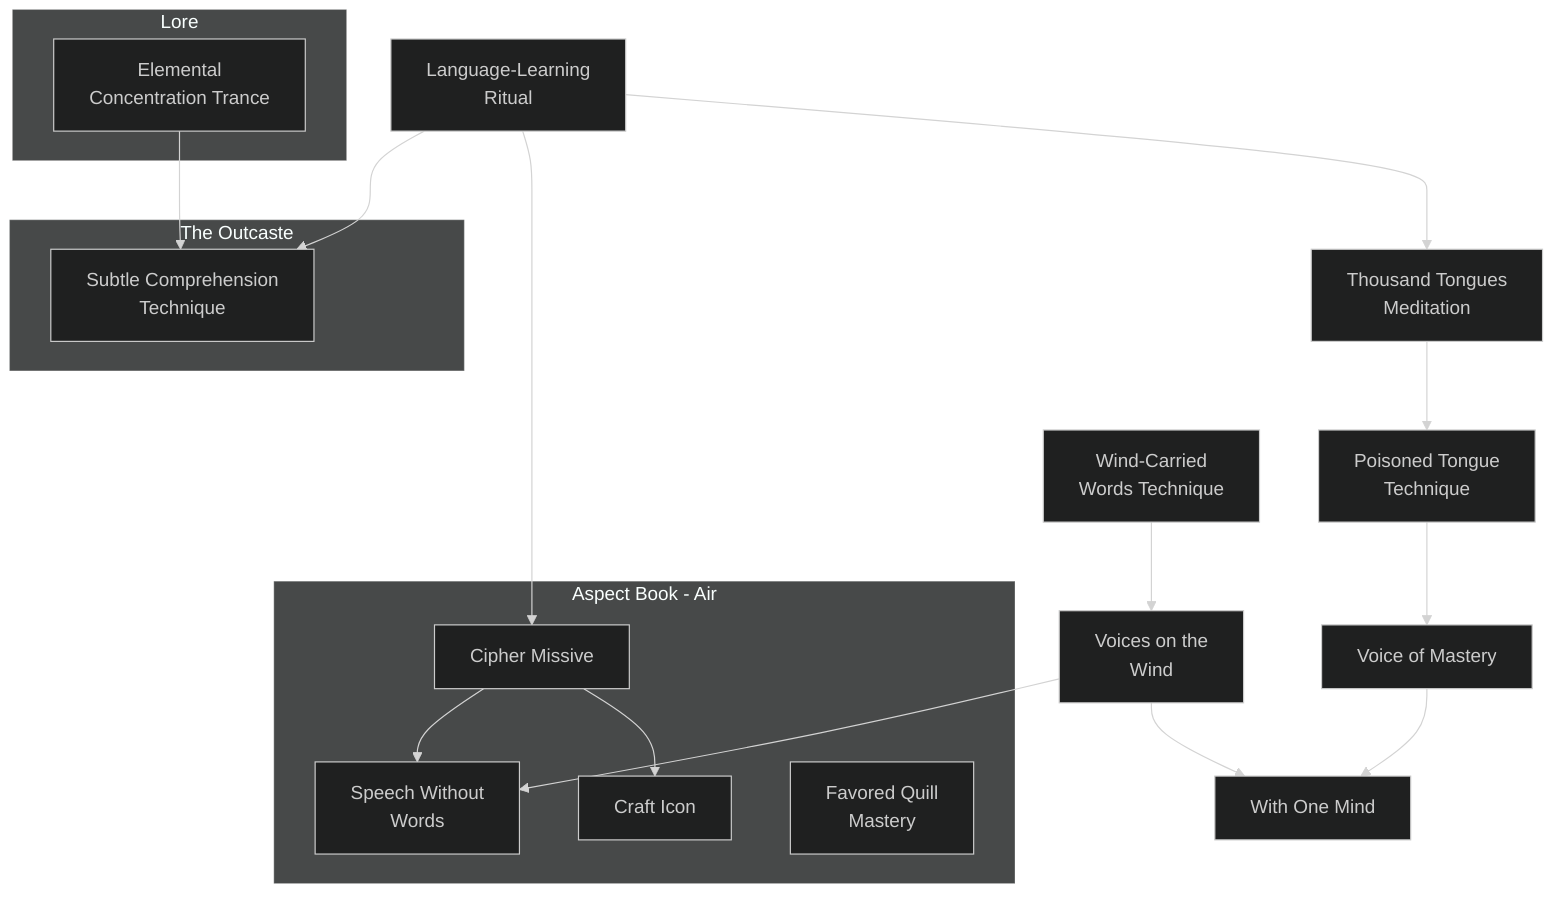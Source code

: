 ---
config:
  theme: dark
---
flowchart TD

    language_learning_ritual[Language-Learning<br>Ritual]
    click language_learning_ritual callback "
        Language-Learning<br>Ritual<br>
        <br>
        Cost: 5 motes, 1 Willpower<br>
        Duration: One week<br>
        Type: Simple<br>
        Minimum Linguistics: 2<br>
        Minimum Essence: 1<br>
        Prerequisite Charms: None<br>
        <br>
        Dragon-Blooded embarking on diplomatic missions
        often invoke this Charm. By spending an hour meditating
        and listening to a native speak the language to be learned,
        the Exalt absorbs the knowledge of the language into her
        mind. The character needs some sort of focus to meditate
        on, usually a cultural object related to or a book written in
        the language to be learned. For the Charm's duration, the
        Dragon-Blooded is completely fluent and naturally conversant
        in the language, without even a trace of an accent.
        The character may also read and write the language. Once
        the duration expires, the knowledge fades immediately.
        "

    thousand_tongues_meditation[Thousand Tongues<br>Meditation]
    language_learning_ritual --> thousand_tongues_meditation
    click thousand_tongues_meditation callback "
        Thousand Tongues<br>Meditation<br>
        <br>
        Cost: 4 motes<br>
        Duration: One scene<br>
        Type: Simple<br>
        Minimum Linguistics: 3<br>
        Minimum Essence: 2<br>
        Prerequisite Charms: Language-Learning Ritual<br>
        <br>
        The far-ranging colonial interests of the Dragon-
        Blooded combine with the Air-aspected Exalt's close
        affinity with communication to make this Charm a
        common one.<br>
        The character speaking in tongues can easily speak
        and understand any spoken language for the duration of
        the Charm. If speaking to beings each speaking a different
        language, the character can understand them all, and they
        can all understand the character — but they will still be
        unable to understand each other. The maximum number
        of beings that an Exalted may speak in tongues to at once
        is equal to the character's permanent Essence.<br>
        This Charm just allows the most basic of communication-
        the equivalent of baby or pidgin speech. Any sort
        of social or communicative actions attempted by the
        character are at -4 to her dice pools. Each point of
        permanent Essence that the Dragon-Blood possesses over the
        minimum requirement reduces this penalty by -1.
        This Charm only works on actual speech. Sign language
        cannot be understood through the use of the
        Thousand Tongues Meditation.
        "

    poisoned_tongue_technique[Poisoned Tongue<br>Technique]
    thousand_tongues_meditation --> poisoned_tongue_technique
    click poisoned_tongue_technique callback "
        Poisoned Tongue Technique<br>
        <br>
        Cost: 2 motes, 1 Willpower<br>
        Duration: Concentration<br>
        Type: Simple<br>
        Minimum Linguistics: 3<br>
        Minimum Essence: 3<br>
        Prerequisite Charms: Thousand Tongues Meditation<br>
        <br>
        This Charm allows an Exalted to &quot;hijack&quot; another's
        conversation. The effect is subtle, but it can be deadly if
        applied correctly. The Exalt must be able to hear the
        conversation to twist it, but need not actually be present.
        Eavesdropping through Charms such as Voices on the
        Wind is perfectly permissible, but the range of this
        Charm cannot be extended past 100 feet x the Exalt's
        permanent Essence.<br>
        To twist a conversation, the character's player must
        roll Manipulation + Linguistics. The number of successes
        indicates the degree to which the Dragon-Blooded can
        twist the conversation. A single success would allow her to
        send someone away from a conversation confused, aroused
        or with a sour taste in his mouth. Three or more successes
        are enough to make a speaker seem heroic, amorous,
        ruthless or offensive. Five successes allow the Dragon-Blood
        to completely hijack the conversation, changing or
        amending anything said by any party.<br>
        The participants in the conversation each get a reflexive
        Wits + Perception roll at a roll to notice the use of
        this Charm. The difficulty of the roll is the Essence of the
        Exalt using this Charm. If this roll fails, the character
        doesn't realize that what he means to say and what he's
        actually saying doesn't match and has no way of knowing
        the conversation was altered. If the roll succeeds, he
        realizes the conversation is being manipulated and can
        indicate this through nonverbal means (normally a chop-
        ping motion at one's own throat). Use of this Charm in a
        criminal fashion is a serious offense in the Realm and can
        bring with it a death sentence.
        "

    voice_of_mastery[Voice of Mastery]
    poisoned_tongue_technique --> voice_of_mastery
    click voice_of_mastery callback "
        Voice of Mastery<br>
        <br>
        Cost: 5+ motes, 1 Willpower<br>
        Duration: One scene<br>
        Type: Simple<br>
        Minimum Linguistics: 4<br>
        Minimum Essence: 3<br>
        Prerequisite Charms: Poisoned Tongue Technique<br>
        <br>
        With more complete mastery of the Air element, the
        Dragon-Blooded can use this Charm to enhance the effect
        of his spoken words. His words seem to resonate with
        listeners, seeming more persuasive, threatening, seductive
        - whatever the Dragon-Blood wishes.<br>
        For the duration of this Charm, the character may add
        his Essence dice to his dice pool for any interaction involving
        speech, whether it is seduction, persuasion or intimidation.
        The Charm normally affects only one listener. Each additional
        mote doubles the number of people affected by the
        Charm. The character must be able to speak the targets
        language, either naturally or through the use of Charms.
        "

    wind_carried_words_technique[Wind-Carried<br>Words Technique]
    click wind_carried_words_technique callback "
        Wind-Carried Words Technique<br>
        <br>
        Cost: 1 mote per sentence, plus distance<br>
        Duration: Instant<br>
        Type: Simple<br>
        Minimum Linguistics: 3<br>
        Minimum Essence: 2<br>
        Prerequisite Charms: None<br>
        The wind carries many things, and sound can be one
        of them. A Terrestrial Exalted can set his words on the
        currents of the wind, sending them through the air to the
        ear of the one he wishes to hear his message.
        For the base Essence cost, a character may send one
        single sentence to the ear of any other person in range. The
        character does not actually have to speak what he wishes
        to say out loud, but he does at least have to vaguely mouth
        the words he wishes to send.<br>
        The difficulty of sending words on the wind increases
        over distance. The further away a character wants to send
        a message, the more difficult the Charm becomes. For a
        single mote of Essence, a character can send a single
        sentence to roughly 100 feet away. This distance is modified
        by the permanent Essence of the character and by the
        expenditure of additional motes of Essence. Multiply the
        100-foot range by the character's permanent Essence score.
        In addition, by doubling the amount of Essence spent on
        the Charm, this modified base range can be increased by a
        factor of 10. An Air-aspected Dynast with an Essence of 4
        could send a single sentence 400 feet for 1 mote, 4,000 feet
        for 2 motes, 40,000 feet for 3 motes and so on.
        The sending character must have a general sense of
        the target's direction, but need not see her. This Charm
        has become essential to the Realm's military operations, as
        it gives the Terrestrial Exalted the ability to communicate
        quickly over long distances on the battlefield. Most Dragon
        Blooded of military inclination know the Charm.
        "

    voices_on_the_wind[Voices on the<br>Wind]
    wind_carried_words_technique --> voices_on_the_wind
    click voices_on_the_wind callback "
        Voices on the Wind<br>
        <br>
        Cost: 3 motes, plus distance<br>
        Duration: One minute<br>
        Type: Simple<br>
        Minimum Linguistics: 4<br>
        Minimum Essence: 3<br>
        Prerequisite Charms: Wind-Carried Words Technique<br>
        <br>
        Speech requires breath, the very air of life. Some
        Dynasts of Air can extend their senses through the air and
        so listen to what people far from them say. The further
        away a character wants to eavesdrop, the more expensive
        the Charm becomes. For the basic cost, an Air-aspected
        Dragon-Blood can clearly hear normal speech from 100
        feet away. The character also gets a general sense of the
        target's direction (assuming he doesn't know already). As
        with the Wind-Carried Words Technique, the cost of
        using this Charm increases over distance. The further
        away a character wants to eavesdrop, the more expensive
        the Charm becomes. For a single mote of Essence, a
        character can listen in on speech roughly 100 feet away.
        This distance is modified by the permanent Essence of the
        character and by the expenditure of additional motes of
        Essence. Multiply the 100-foot range by the character's
        permanent Essence score. In addition, by doubling the
        amount of Essence spent on the Charm, this modified base
        range can be increased by a factor of 10.<br>
        This Charm has some limitations. The character must
        specify a single person he wants to spy upon: He cannot, for
        instance, declare that he will &quot;listen for people plotting
        against me.&quot; At most, he can make a list of suspected
        enemies and eavesdrop on them one by one. The character
        also cannot hear anything spoken in an airtight chamber.
        Many of the powerful Dynasts build such chambers for
        their privy councils, specifically to defeat this Charm.
        Finally, listening to a person from so far away demands
        total concentration — the character cannot perform any
        other action while listening to Voices on the Wind.
        "

    with_one_mind[With One Mind]
    voices_on_the_wind --> with_one_mind
    voice_of_mastery --> with_one_mind
    click with_one_mind callback "
        With One Mind<br>
        <br>
        Cost: 2 motes per dot of increase<br>
        Duration: One scene<br>
        Type: Simple<br>
        Minimum Linguistics: 5<br>
        Minimum Essence: 2<br>
        Prerequisite Charms: Voices on the Wind, Voice of Mastery<br>
        <br>
        A Dynast of Air can enable a group of people to know
        each other's surface thoughts. What one sees, all the others
        see as well. Her tactical decisions are an open book to her
        allies. As a result, a group that fights using With One Mind
        displays uncanny coordination. They trade off opponents
        without a hitch; one fighter parries a blow aimed at
        another; an enemy seen by one cannot hide from any.<br>
        For each mote that the Dragon-Blooded character
        spends, the recipients gain one dot each of Wits, Perception
        and Melee, up to the Dragon-Blooded character's own
        Linguistics rating. In addition, any of the linked characters
        can parry or abort to parry an attack against any other
        character in the group, provided he is close enough to
        plausibly do so. If multiple characters parry a given attack,
        subtract all their successes from the attack roll.<br>
        The initiating character can link as many people
        using With One Mind as she has dots of Essence, but all
        those linked must have the same level of linkage, and the
        Exalt must pay to enhance each of them. The linked
        group must include the character herself, and there is no
        benefit to be gained from using this Charm unless at least
        two people are linked with it. Dynasts typically use this
        Charm to magnify the fighting prowess of their bodyguards
        or minions.<br>
        Characters linked by this Charm must have trained
        together for at least a week. They must spend a turn on
        a shared breathing exercise and war-shout to initiate
        the link. The characters must also stay within 50 feet x
        highest Essence of the participants of one another. If
        any character moves beyond that range, the link breaks,
        and the Charm ends.<br>
        This Charm also has non-combat uses, allowing instantaneous
        nonverbal communication between the linked
        group for the duration.
        "

    subgraph Aspect Book - Air
        cipher_missive[Cipher Missive]
        click cipher_missive callback "
            Cipher Missive<br>
            <br>
            Cost: 3 motes<br>
            Duration: Instant<br>
            Type: Simple<br>
            Minimum Linguistics: 2<br>
            Minimum Essence: 1<br>
            Prerequisite Charms: Language-Learning Ritual<br>
            <br>
            In the matters of governance, commerce and
            military action that are the focus of Dynastic society,
            there is always sensitive material that must be communicated
            and, thus, a need for secure methods to
            encrypt such material. This Charm allows an Exalted
            scribe to augment her knowledge of the structure of
            language and to use that augmented knowledge to
            create a preternaturally complex cipher.
            The scribing character spends the required
            amount of time writing the document, which can be
            no longer that her Essence in pages, and her player
            rolls Intelligence + Linguistics to determine the
            total number of accumulated successes needed to
            decipher the document. Each deciphering roll is an
            Intelligence + Linguistics roll with a difficulty equal
            to the permanent Essence of the character using
            Cipher Missive, and represents a number of days
            spent codebreaking equal to the Essence of the character
            who created the cipher. Remember that
            successes only accumulate against the encoding
            character’s Intelligence + Linguistics roll if the character
            attempting to decrypt the missive exceeds the
            base difficulty of the roll (i.e., the Essence of the
            character who used this Charm).<br>
            The character using this Charm may name a
            number of individuals up to a maximum of twice his
            Essence rating who can freely read the ciphered document,
            or he may name a limited, specific class of
            people who may freely read the document. For example,
            a character could make a ciphered document
            that could only be read freely by magistrates or only by
            officers in the Vermilion Legion.
            "

            craft_icon[Craft Icon]
            click craft_icon callback "
                Craft Icon<br>
                <br>
                Cost: 2 motes<br>
                Duration: Instant<br>
                Type: Simple<br>
                Minimum Linguistics: 3<br>
                Minimum Essence: 3<br>
                Prerequisite Charms: Cipher Missive<br>
                <br>
                In a society as complex and often frenetic as that
                of the Realm, the ability to smoothly convey a com-
                plex block of information or directives to others is not
                only a great boon, it is practically a necessity. This
                Charm allows for the design of sigils and pictograms
                that illustrate a dense collection of data such as direc-
                tions to a location or instructions for the assembly of
                a complex device and does so in a simple iconographic
                style that can be understood by anyone, regardless of
                the languages they speak.<br>
                The player of the Dragon-Blood using this Charm
                rolls Manipulation + Linguistics at a difficulty of 2.
                Successes indicate the level of complexity encoded
                into the pictogram, with each success over the difficulty
                providing the equivalent of one minute's worth
                of careful instruction.<br>
                The icons created by the use of this Charm can be
                drawn, carved or in any media the creator wishes to
                use. The channeling of Essence into the creation of an
                icon is vital to its depiction, and it cannot be reliably
                reproduced without another application of Craft Icon.
                Any mundane reproduction of a pictogram created
                with this Charm will, at best, serve only as well as if
                the Dragon-Blood's player had rolled the minimum
                two successes. Icons created with this Charm are two
                square inches in size per success.
                "

        speech_without_words[Speech Without<br>Words]
        click speech_without_words callback "
            Speech Without Words<br>
            <br>
            Cost: 2 motes + 1 mote per ally included<br>
            Duration: One scene<br>
            Type: Simple<br>
            Minimum Linguistics: 3<br>
            Minimum Essence: 3<br>
            Prerequisite Charms: Voices on the Wind, Cipher Missive<br>
            <br>
            The ability to silently convey complex information
            allows for a much greater degree of coordination
            among allies when they find themselves in circumstances
            where speech would be a detriment, such as
            during close-range martial conflicts or ambushes most
            obviously (but not exclusively).<br>
            The use of this Charm allows a Dragon-Blood and
            one additional ally per mote of Essence spent (to a
            maximum of the Exalt's Wits + Linguistics) to silently
            communicate using hand gestures and signals.<br>
            The gestures required to make use of this Charm
            are subtle and not enough to give away a user's
            position or generate a great amount of sound.
            Users of this Charm are obviously communicating
            with one another if they do so openly, however,
            making this Charm's usefulness in social settings
            somewhat limited.
            "

        favored_quill_mastery[Favored Quill<br>Mastery]
        click favored_quill_mastery callback "
            Favored Quill Mastery<br>
            <br>
            Cost: 3 motes per success<br>
            Duration: Instant<br>
            Type: Supplemental<br>
            Minimum Linguistics: 3<br>
            Minimum Essence: 3<br>
            Prerequisite Charms: Any three Linguistics Charms<br>
            <br>
            Dragon-Blooded culture demands excellence from
            its constituents in a variety of fields of endeavor,
            making a broad education the norm. With so many
            responsibilities and areas of study open to them as a
            culture, however, specialists are needed for esoteric,
            demanding or vital disciplines. Linguistic- and communication-
            oriented tasks are no exception to this, as
            not every Dragon-Blood can be a master cipher,
            speechwriter and poet all at once.<br>
            An Exalt using this Charm may buy his dots in a
            Linguistics specialty as automatic successes, rolling
            the remainder of his pool as normal. The automatic
            successes may only be added to rolls involving the
            specialty in question.
            "
    end
    language_learning_ritual --> cipher_missive
    cipher_missive --> craft_icon
    cipher_missive --> speech_without_words
    voices_on_the_wind --> speech_without_words

    subgraph The Outcaste
        subtle_comprehension_technique[Subtle Comprehension<br>Technique]
        click subtle_comprehension_technique callback "
            Subtle Comprehension Technique<br>
            <br>
            Cost: 3 motes<br>
            Duration: Instant<br>
            Type: Simple<br>
            Minimum Linguistics: 3<br>
            Minimum Lore: 3<br>
            Minimum Essence: 2<br>
            Prerequisite Charms: Language-Learning<br>
            <br>
            Ritual, Elemental Concentration Trance
            This Charm allows the Dragon-Blood to parse
            the hidden layers of metaphor and symbolism after
            reading a text. Under normal circumstances, where
            the layers are apparent to those of a creative enough
            mind with sufficient study, the deeper meanings stand
            revealed instantly. The Dragon-Blood using this Charm
            is automatically aware or what each symbol or metaphor
            represents according to the author's intent and
            subconscious meanderings, even if the relevance or
            obviousness of such a symbol would not be apparent to
            someone living in the present day, as is often the case
            when reading ancient texts.<br>
            However, if the writer tried to bury the symbols
            purposely, either through a conscious effort at ciphering
            them (requiring an Intelligence + Lore
            roll) or with a Charm, then the Dragon-Blood's
            player must make an opposed roll against the successes
            from the Charm or on the Intelligence + Lore
            roll. The Dragon-Blood using this Charm in such an
            attempt gains a number of automatic successes
            equal to his Essence. This Charm does not aid in
            breaking ciphers or codes, only in delving into the
            hidden meanings within a text, be that text an
            ancient poem or the results of an augury.
            "
    end

    subgraph Lore
        elemental_concentration_trance[Elemental<br>Concentration Trance]
    end

    language_learning_ritual --> subtle_comprehension_technique
    elemental_concentration_trance --> subtle_comprehension_technique